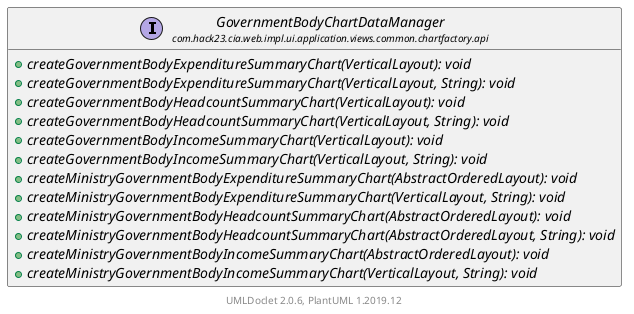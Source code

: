@startuml
    set namespaceSeparator none
    hide empty fields
    hide empty methods

    interface "<size:14>GovernmentBodyChartDataManager\n<size:10>com.hack23.cia.web.impl.ui.application.views.common.chartfactory.api" as com.hack23.cia.web.impl.ui.application.views.common.chartfactory.api.GovernmentBodyChartDataManager [[GovernmentBodyChartDataManager.html]] {
        {abstract} +createGovernmentBodyExpenditureSummaryChart(VerticalLayout): void
        {abstract} +createGovernmentBodyExpenditureSummaryChart(VerticalLayout, String): void
        {abstract} +createGovernmentBodyHeadcountSummaryChart(VerticalLayout): void
        {abstract} +createGovernmentBodyHeadcountSummaryChart(VerticalLayout, String): void
        {abstract} +createGovernmentBodyIncomeSummaryChart(VerticalLayout): void
        {abstract} +createGovernmentBodyIncomeSummaryChart(VerticalLayout, String): void
        {abstract} +createMinistryGovernmentBodyExpenditureSummaryChart(AbstractOrderedLayout): void
        {abstract} +createMinistryGovernmentBodyExpenditureSummaryChart(VerticalLayout, String): void
        {abstract} +createMinistryGovernmentBodyHeadcountSummaryChart(AbstractOrderedLayout): void
        {abstract} +createMinistryGovernmentBodyHeadcountSummaryChart(AbstractOrderedLayout, String): void
        {abstract} +createMinistryGovernmentBodyIncomeSummaryChart(AbstractOrderedLayout): void
        {abstract} +createMinistryGovernmentBodyIncomeSummaryChart(VerticalLayout, String): void
    }

    center footer UMLDoclet 2.0.6, PlantUML 1.2019.12
@enduml
